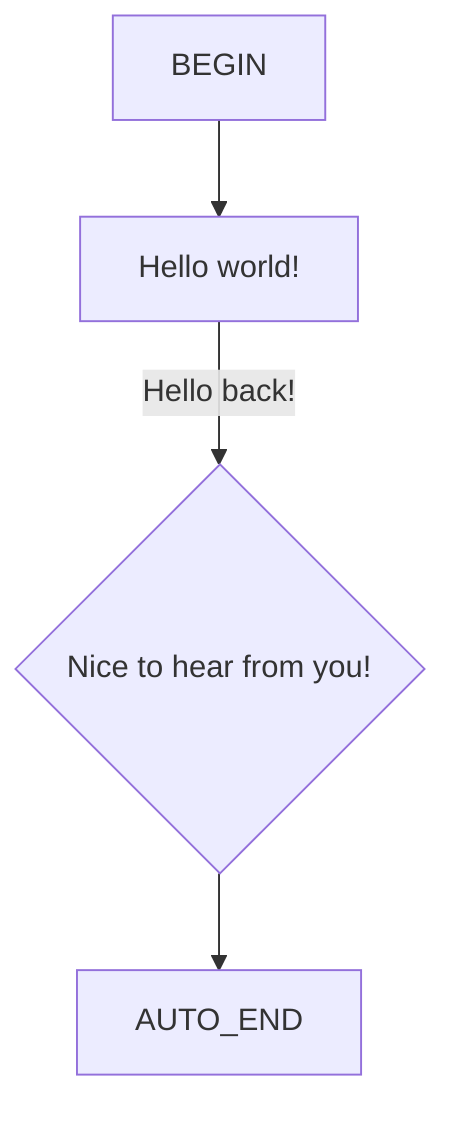 flowchart TD
    B["Hello world!"]
    E{" Nice to hear from you!"}
    B -->|Hello back!| E
    BEGIN --> B
    E --> AUTO_END